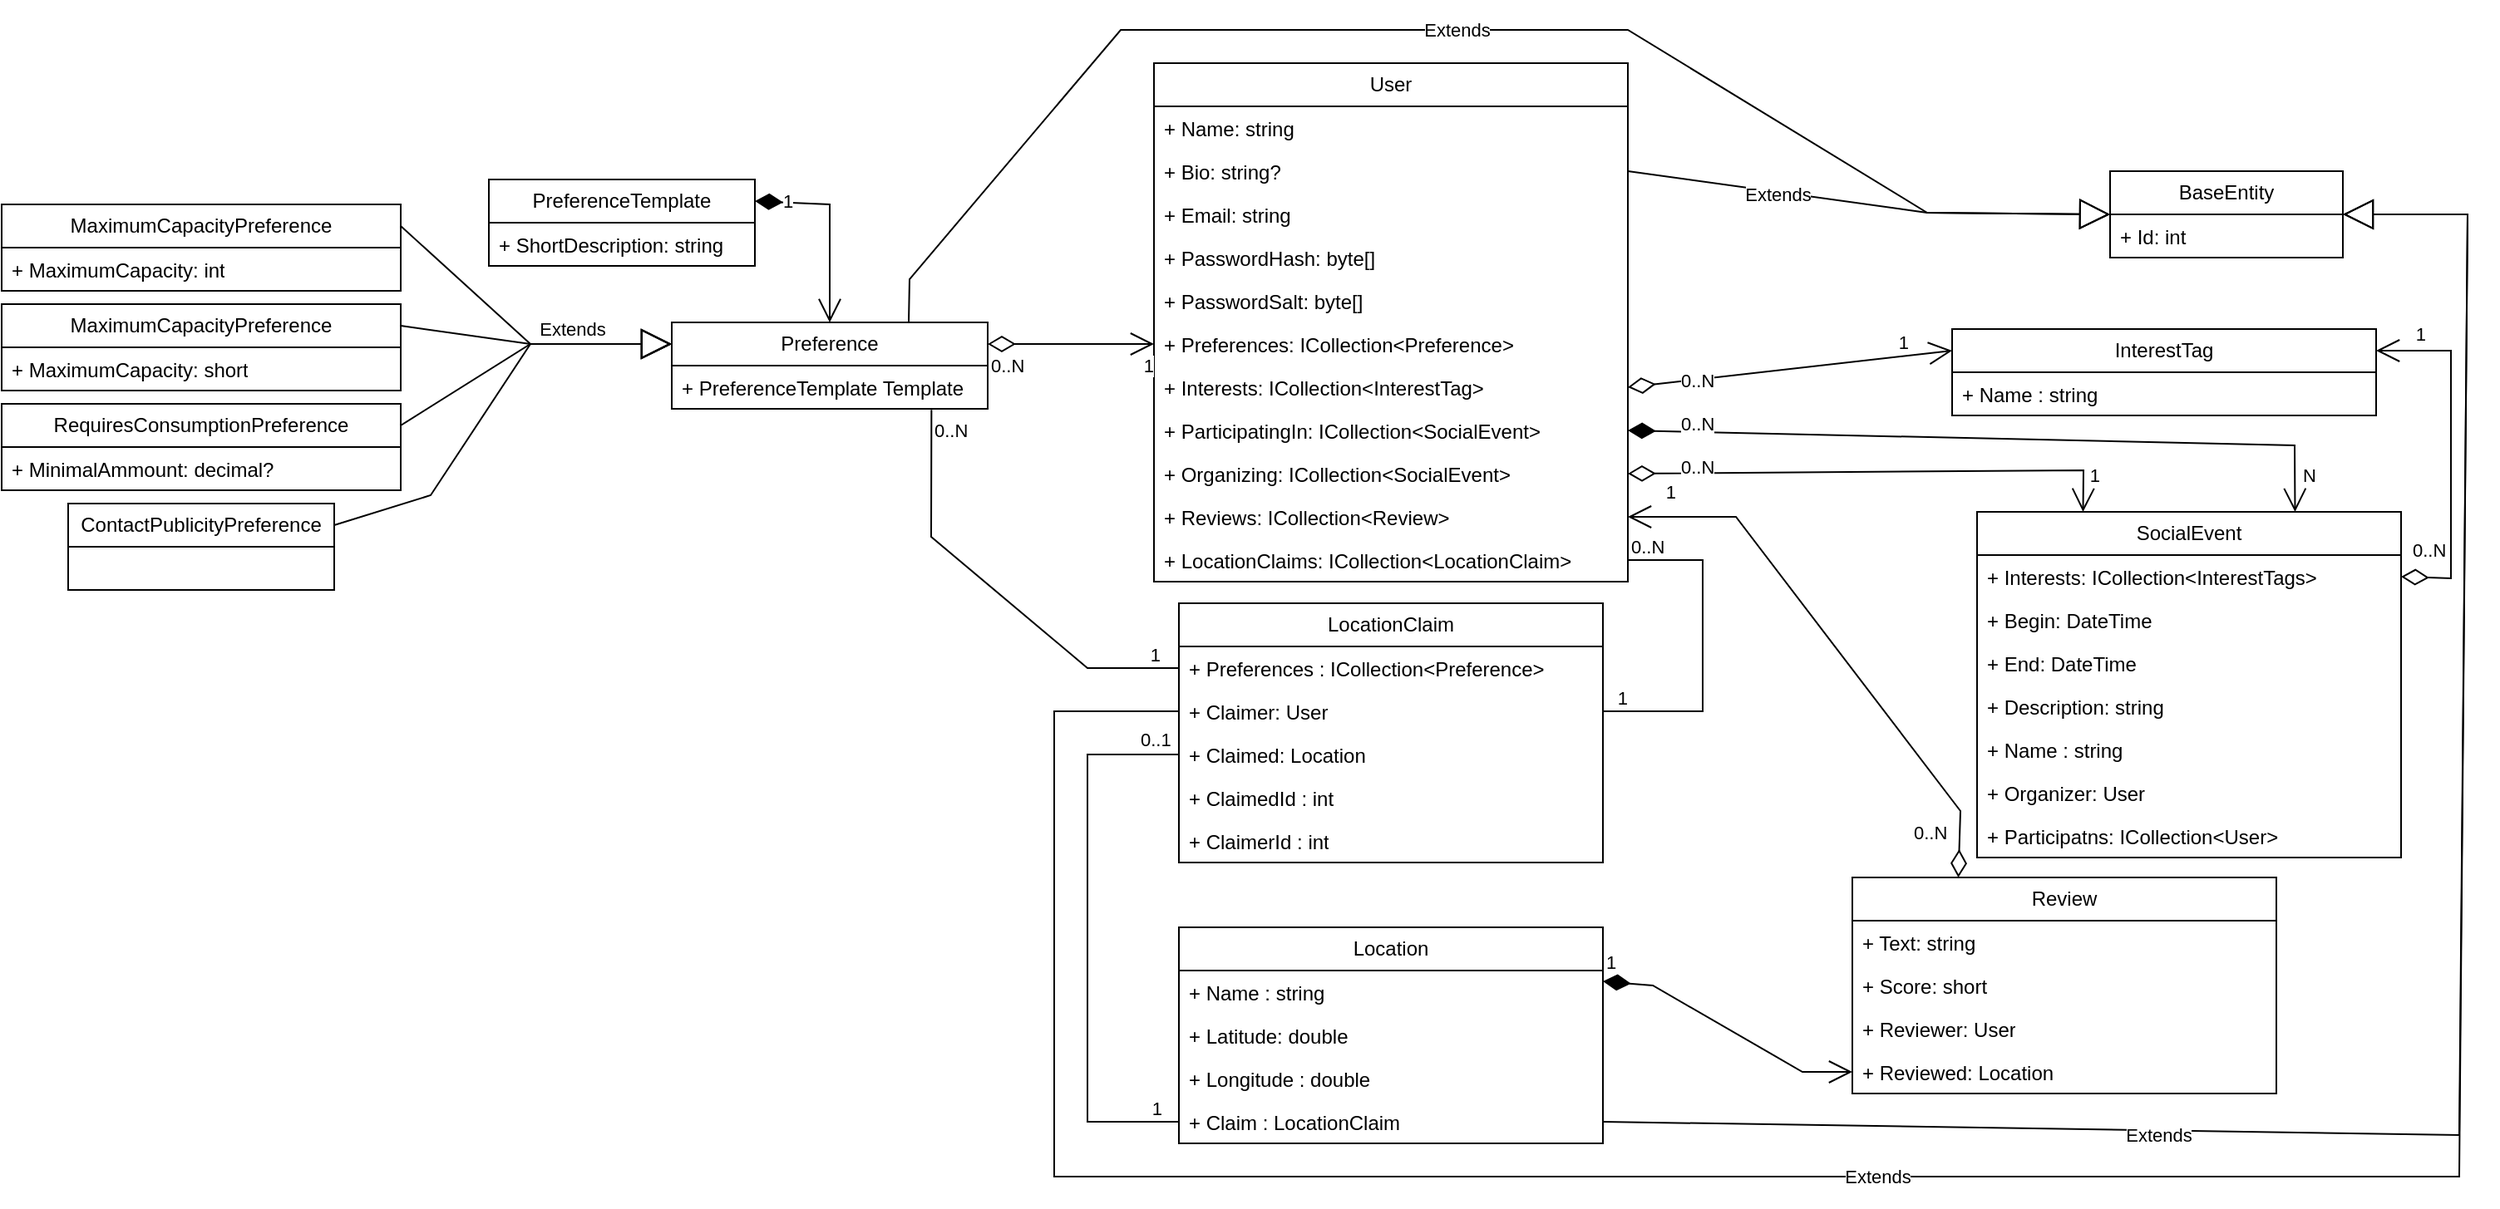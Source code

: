 <mxfile version="21.1.5" type="device">
  <diagram name="Page-1" id="65439vAW38-Hdfyko0-h">
    <mxGraphModel dx="2643" dy="2245" grid="1" gridSize="5" guides="1" tooltips="1" connect="1" arrows="1" fold="1" page="1" pageScale="1" pageWidth="827" pageHeight="1169" math="0" shadow="0">
      <root>
        <mxCell id="0" />
        <mxCell id="1" parent="0" />
        <mxCell id="vAPCmih38q4xz6qMJKvT-133" value="BaseEntity" style="swimlane;fontStyle=0;childLayout=stackLayout;horizontal=1;startSize=26;fillColor=none;horizontalStack=0;resizeParent=1;resizeParentMax=0;resizeLast=0;collapsible=1;marginBottom=0;whiteSpace=wrap;html=1;" vertex="1" parent="1">
          <mxGeometry x="615" y="25" width="140" height="52" as="geometry" />
        </mxCell>
        <mxCell id="vAPCmih38q4xz6qMJKvT-134" value="+ Id: int" style="text;strokeColor=none;fillColor=none;align=left;verticalAlign=top;spacingLeft=4;spacingRight=4;overflow=hidden;rotatable=0;points=[[0,0.5],[1,0.5]];portConstraint=eastwest;whiteSpace=wrap;html=1;" vertex="1" parent="vAPCmih38q4xz6qMJKvT-133">
          <mxGeometry y="26" width="140" height="26" as="geometry" />
        </mxCell>
        <mxCell id="vAPCmih38q4xz6qMJKvT-137" value="User" style="swimlane;fontStyle=0;childLayout=stackLayout;horizontal=1;startSize=26;fillColor=none;horizontalStack=0;resizeParent=1;resizeParentMax=0;resizeLast=0;collapsible=1;marginBottom=0;whiteSpace=wrap;html=1;" vertex="1" parent="1">
          <mxGeometry x="40" y="-40" width="285" height="312" as="geometry" />
        </mxCell>
        <mxCell id="vAPCmih38q4xz6qMJKvT-138" value="+ Name: string" style="text;strokeColor=none;fillColor=none;align=left;verticalAlign=top;spacingLeft=4;spacingRight=4;overflow=hidden;rotatable=0;points=[[0,0.5],[1,0.5]];portConstraint=eastwest;whiteSpace=wrap;html=1;" vertex="1" parent="vAPCmih38q4xz6qMJKvT-137">
          <mxGeometry y="26" width="285" height="26" as="geometry" />
        </mxCell>
        <mxCell id="vAPCmih38q4xz6qMJKvT-139" value="+ Bio: string?" style="text;strokeColor=none;fillColor=none;align=left;verticalAlign=top;spacingLeft=4;spacingRight=4;overflow=hidden;rotatable=0;points=[[0,0.5],[1,0.5]];portConstraint=eastwest;whiteSpace=wrap;html=1;" vertex="1" parent="vAPCmih38q4xz6qMJKvT-137">
          <mxGeometry y="52" width="285" height="26" as="geometry" />
        </mxCell>
        <mxCell id="vAPCmih38q4xz6qMJKvT-140" value="+ Email: string" style="text;strokeColor=none;fillColor=none;align=left;verticalAlign=top;spacingLeft=4;spacingRight=4;overflow=hidden;rotatable=0;points=[[0,0.5],[1,0.5]];portConstraint=eastwest;whiteSpace=wrap;html=1;" vertex="1" parent="vAPCmih38q4xz6qMJKvT-137">
          <mxGeometry y="78" width="285" height="26" as="geometry" />
        </mxCell>
        <mxCell id="vAPCmih38q4xz6qMJKvT-141" value="+ PasswordHash: byte[]" style="text;strokeColor=none;fillColor=none;align=left;verticalAlign=top;spacingLeft=4;spacingRight=4;overflow=hidden;rotatable=0;points=[[0,0.5],[1,0.5]];portConstraint=eastwest;whiteSpace=wrap;html=1;" vertex="1" parent="vAPCmih38q4xz6qMJKvT-137">
          <mxGeometry y="104" width="285" height="26" as="geometry" />
        </mxCell>
        <mxCell id="vAPCmih38q4xz6qMJKvT-142" value="+ PasswordSalt: byte[]" style="text;strokeColor=none;fillColor=none;align=left;verticalAlign=top;spacingLeft=4;spacingRight=4;overflow=hidden;rotatable=0;points=[[0,0.5],[1,0.5]];portConstraint=eastwest;whiteSpace=wrap;html=1;" vertex="1" parent="vAPCmih38q4xz6qMJKvT-137">
          <mxGeometry y="130" width="285" height="26" as="geometry" />
        </mxCell>
        <mxCell id="vAPCmih38q4xz6qMJKvT-171" value="+ Preferences: ICollection&amp;lt;Preference&amp;gt;" style="text;strokeColor=none;fillColor=none;align=left;verticalAlign=top;spacingLeft=4;spacingRight=4;overflow=hidden;rotatable=0;points=[[0,0.5],[1,0.5]];portConstraint=eastwest;whiteSpace=wrap;html=1;" vertex="1" parent="vAPCmih38q4xz6qMJKvT-137">
          <mxGeometry y="156" width="285" height="26" as="geometry" />
        </mxCell>
        <mxCell id="vAPCmih38q4xz6qMJKvT-236" value="+ Interests: ICollection&amp;lt;InterestTag&amp;gt;" style="text;strokeColor=none;fillColor=none;align=left;verticalAlign=top;spacingLeft=4;spacingRight=4;overflow=hidden;rotatable=0;points=[[0,0.5],[1,0.5]];portConstraint=eastwest;whiteSpace=wrap;html=1;" vertex="1" parent="vAPCmih38q4xz6qMJKvT-137">
          <mxGeometry y="182" width="285" height="26" as="geometry" />
        </mxCell>
        <mxCell id="vAPCmih38q4xz6qMJKvT-184" value="+ ParticipatingIn: ICollection&amp;lt;SocialEvent&amp;gt;" style="text;strokeColor=none;fillColor=none;align=left;verticalAlign=top;spacingLeft=4;spacingRight=4;overflow=hidden;rotatable=0;points=[[0,0.5],[1,0.5]];portConstraint=eastwest;whiteSpace=wrap;html=1;" vertex="1" parent="vAPCmih38q4xz6qMJKvT-137">
          <mxGeometry y="208" width="285" height="26" as="geometry" />
        </mxCell>
        <mxCell id="vAPCmih38q4xz6qMJKvT-265" value="+ Organizing: ICollection&amp;lt;SocialEvent&amp;gt;" style="text;strokeColor=none;fillColor=none;align=left;verticalAlign=top;spacingLeft=4;spacingRight=4;overflow=hidden;rotatable=0;points=[[0,0.5],[1,0.5]];portConstraint=eastwest;whiteSpace=wrap;html=1;" vertex="1" parent="vAPCmih38q4xz6qMJKvT-137">
          <mxGeometry y="234" width="285" height="26" as="geometry" />
        </mxCell>
        <mxCell id="vAPCmih38q4xz6qMJKvT-285" value="+ Reviews: ICollection&amp;lt;Review&amp;gt;" style="text;strokeColor=none;fillColor=none;align=left;verticalAlign=top;spacingLeft=4;spacingRight=4;overflow=hidden;rotatable=0;points=[[0,0.5],[1,0.5]];portConstraint=eastwest;whiteSpace=wrap;html=1;" vertex="1" parent="vAPCmih38q4xz6qMJKvT-137">
          <mxGeometry y="260" width="285" height="26" as="geometry" />
        </mxCell>
        <mxCell id="vAPCmih38q4xz6qMJKvT-264" value="+ LocationClaims: ICollection&amp;lt;LocationClaim&amp;gt;" style="text;strokeColor=none;fillColor=none;align=left;verticalAlign=top;spacingLeft=4;spacingRight=4;overflow=hidden;rotatable=0;points=[[0,0.5],[1,0.5]];portConstraint=eastwest;whiteSpace=wrap;html=1;" vertex="1" parent="vAPCmih38q4xz6qMJKvT-137">
          <mxGeometry y="286" width="285" height="26" as="geometry" />
        </mxCell>
        <mxCell id="vAPCmih38q4xz6qMJKvT-175" value="LocationClaim" style="swimlane;fontStyle=0;childLayout=stackLayout;horizontal=1;startSize=26;fillColor=none;horizontalStack=0;resizeParent=1;resizeParentMax=0;resizeLast=0;collapsible=1;marginBottom=0;whiteSpace=wrap;html=1;" vertex="1" parent="1">
          <mxGeometry x="55" y="285" width="255" height="156" as="geometry" />
        </mxCell>
        <mxCell id="vAPCmih38q4xz6qMJKvT-176" value="+ Preferences : ICollection&amp;lt;Preference&amp;gt;" style="text;strokeColor=none;fillColor=none;align=left;verticalAlign=top;spacingLeft=4;spacingRight=4;overflow=hidden;rotatable=0;points=[[0,0.5],[1,0.5]];portConstraint=eastwest;whiteSpace=wrap;html=1;" vertex="1" parent="vAPCmih38q4xz6qMJKvT-175">
          <mxGeometry y="26" width="255" height="26" as="geometry" />
        </mxCell>
        <mxCell id="vAPCmih38q4xz6qMJKvT-185" value="+ Claimer: User" style="text;strokeColor=none;fillColor=none;align=left;verticalAlign=top;spacingLeft=4;spacingRight=4;overflow=hidden;rotatable=0;points=[[0,0.5],[1,0.5]];portConstraint=eastwest;whiteSpace=wrap;html=1;" vertex="1" parent="vAPCmih38q4xz6qMJKvT-175">
          <mxGeometry y="52" width="255" height="26" as="geometry" />
        </mxCell>
        <mxCell id="vAPCmih38q4xz6qMJKvT-177" value="+ Claimed: Location" style="text;strokeColor=none;fillColor=none;align=left;verticalAlign=top;spacingLeft=4;spacingRight=4;overflow=hidden;rotatable=0;points=[[0,0.5],[1,0.5]];portConstraint=eastwest;whiteSpace=wrap;html=1;" vertex="1" parent="vAPCmih38q4xz6qMJKvT-175">
          <mxGeometry y="78" width="255" height="26" as="geometry" />
        </mxCell>
        <mxCell id="vAPCmih38q4xz6qMJKvT-190" value="+ ClaimedId : int" style="text;strokeColor=none;fillColor=none;align=left;verticalAlign=top;spacingLeft=4;spacingRight=4;overflow=hidden;rotatable=0;points=[[0,0.5],[1,0.5]];portConstraint=eastwest;whiteSpace=wrap;html=1;flipV=1;flipH=1;" vertex="1" parent="vAPCmih38q4xz6qMJKvT-175">
          <mxGeometry y="104" width="255" height="26" as="geometry" />
        </mxCell>
        <mxCell id="vAPCmih38q4xz6qMJKvT-182" value="+ ClaimerId : int" style="text;strokeColor=none;fillColor=none;align=left;verticalAlign=top;spacingLeft=4;spacingRight=4;overflow=hidden;rotatable=0;points=[[0,0.5],[1,0.5]];portConstraint=eastwest;whiteSpace=wrap;html=1;" vertex="1" parent="vAPCmih38q4xz6qMJKvT-175">
          <mxGeometry y="130" width="255" height="26" as="geometry" />
        </mxCell>
        <mxCell id="vAPCmih38q4xz6qMJKvT-202" value="ContactPublicityPreference" style="swimlane;fontStyle=0;childLayout=stackLayout;horizontal=1;startSize=26;fillColor=none;horizontalStack=0;resizeParent=1;resizeParentMax=0;resizeLast=0;collapsible=1;marginBottom=0;whiteSpace=wrap;html=1;" vertex="1" parent="1">
          <mxGeometry x="-613" y="225" width="160" height="52" as="geometry" />
        </mxCell>
        <mxCell id="vAPCmih38q4xz6qMJKvT-203" value="RequiresConsumptionPreference" style="swimlane;fontStyle=0;childLayout=stackLayout;horizontal=1;startSize=26;fillColor=none;horizontalStack=0;resizeParent=1;resizeParentMax=0;resizeLast=0;collapsible=1;marginBottom=0;whiteSpace=wrap;html=1;" vertex="1" parent="1">
          <mxGeometry x="-653" y="165" width="240" height="52" as="geometry" />
        </mxCell>
        <mxCell id="vAPCmih38q4xz6qMJKvT-204" value="+ MinimalAmmount: decimal?" style="text;strokeColor=none;fillColor=none;align=left;verticalAlign=top;spacingLeft=4;spacingRight=4;overflow=hidden;rotatable=0;points=[[0,0.5],[1,0.5]];portConstraint=eastwest;whiteSpace=wrap;html=1;" vertex="1" parent="vAPCmih38q4xz6qMJKvT-203">
          <mxGeometry y="26" width="240" height="26" as="geometry" />
        </mxCell>
        <mxCell id="vAPCmih38q4xz6qMJKvT-205" value="MaximumCapacityPreference" style="swimlane;fontStyle=0;childLayout=stackLayout;horizontal=1;startSize=26;fillColor=none;horizontalStack=0;resizeParent=1;resizeParentMax=0;resizeLast=0;collapsible=1;marginBottom=0;whiteSpace=wrap;html=1;" vertex="1" parent="1">
          <mxGeometry x="-653" y="45" width="240" height="52" as="geometry" />
        </mxCell>
        <mxCell id="vAPCmih38q4xz6qMJKvT-206" value="+&amp;nbsp;MaximumCapacity: int" style="text;strokeColor=none;fillColor=none;align=left;verticalAlign=top;spacingLeft=4;spacingRight=4;overflow=hidden;rotatable=0;points=[[0,0.5],[1,0.5]];portConstraint=eastwest;whiteSpace=wrap;html=1;" vertex="1" parent="vAPCmih38q4xz6qMJKvT-205">
          <mxGeometry y="26" width="240" height="26" as="geometry" />
        </mxCell>
        <mxCell id="vAPCmih38q4xz6qMJKvT-207" value="MaximumCapacityPreference" style="swimlane;fontStyle=0;childLayout=stackLayout;horizontal=1;startSize=26;fillColor=none;horizontalStack=0;resizeParent=1;resizeParentMax=0;resizeLast=0;collapsible=1;marginBottom=0;whiteSpace=wrap;html=1;" vertex="1" parent="1">
          <mxGeometry x="-653" y="105" width="240" height="52" as="geometry" />
        </mxCell>
        <mxCell id="vAPCmih38q4xz6qMJKvT-208" value="+&amp;nbsp;MaximumCapacity: short" style="text;strokeColor=none;fillColor=none;align=left;verticalAlign=top;spacingLeft=4;spacingRight=4;overflow=hidden;rotatable=0;points=[[0,0.5],[1,0.5]];portConstraint=eastwest;whiteSpace=wrap;html=1;" vertex="1" parent="vAPCmih38q4xz6qMJKvT-207">
          <mxGeometry y="26" width="240" height="26" as="geometry" />
        </mxCell>
        <mxCell id="vAPCmih38q4xz6qMJKvT-209" value="PreferenceTemplate" style="swimlane;fontStyle=0;childLayout=stackLayout;horizontal=1;startSize=26;fillColor=none;horizontalStack=0;resizeParent=1;resizeParentMax=0;resizeLast=0;collapsible=1;marginBottom=0;whiteSpace=wrap;html=1;" vertex="1" parent="1">
          <mxGeometry x="-360" y="30" width="160" height="52" as="geometry" />
        </mxCell>
        <mxCell id="vAPCmih38q4xz6qMJKvT-210" value="+ ShortDescription: string" style="text;strokeColor=none;fillColor=none;align=left;verticalAlign=top;spacingLeft=4;spacingRight=4;overflow=hidden;rotatable=0;points=[[0,0.5],[1,0.5]];portConstraint=eastwest;whiteSpace=wrap;html=1;" vertex="1" parent="vAPCmih38q4xz6qMJKvT-209">
          <mxGeometry y="26" width="160" height="26" as="geometry" />
        </mxCell>
        <mxCell id="vAPCmih38q4xz6qMJKvT-211" value="Preference" style="swimlane;fontStyle=0;childLayout=stackLayout;horizontal=1;startSize=26;fillColor=none;horizontalStack=0;resizeParent=1;resizeParentMax=0;resizeLast=0;collapsible=1;marginBottom=0;whiteSpace=wrap;html=1;" vertex="1" parent="1">
          <mxGeometry x="-250" y="116" width="190" height="52" as="geometry" />
        </mxCell>
        <mxCell id="vAPCmih38q4xz6qMJKvT-212" value="+ PreferenceTemplate Template" style="text;strokeColor=none;fillColor=none;align=left;verticalAlign=top;spacingLeft=4;spacingRight=4;overflow=hidden;rotatable=0;points=[[0,0.5],[1,0.5]];portConstraint=eastwest;whiteSpace=wrap;html=1;" vertex="1" parent="vAPCmih38q4xz6qMJKvT-211">
          <mxGeometry y="26" width="190" height="26" as="geometry" />
        </mxCell>
        <mxCell id="vAPCmih38q4xz6qMJKvT-214" value="" style="endArrow=none;html=1;rounded=0;entryX=1;entryY=0.5;entryDx=0;entryDy=0;exitX=1;exitY=0.5;exitDx=0;exitDy=0;" edge="1" parent="1" source="vAPCmih38q4xz6qMJKvT-264" target="vAPCmih38q4xz6qMJKvT-185">
          <mxGeometry relative="1" as="geometry">
            <mxPoint x="379.655" y="180" as="sourcePoint" />
            <mxPoint x="-60" y="295" as="targetPoint" />
            <Array as="points">
              <mxPoint x="370" y="259" />
              <mxPoint x="370" y="350" />
            </Array>
          </mxGeometry>
        </mxCell>
        <mxCell id="vAPCmih38q4xz6qMJKvT-215" value="0..N" style="edgeLabel;resizable=0;html=1;align=left;verticalAlign=bottom;" connectable="0" vertex="1" parent="vAPCmih38q4xz6qMJKvT-214">
          <mxGeometry x="-1" relative="1" as="geometry" />
        </mxCell>
        <mxCell id="vAPCmih38q4xz6qMJKvT-216" value="1" style="edgeLabel;resizable=0;html=1;align=right;verticalAlign=bottom;" connectable="0" vertex="1" parent="vAPCmih38q4xz6qMJKvT-214">
          <mxGeometry x="1" relative="1" as="geometry">
            <mxPoint x="15" as="offset" />
          </mxGeometry>
        </mxCell>
        <mxCell id="vAPCmih38q4xz6qMJKvT-218" value="Extends" style="endArrow=block;endSize=16;endFill=0;html=1;rounded=0;exitX=1;exitY=0.5;exitDx=0;exitDy=0;entryX=0;entryY=0.5;entryDx=0;entryDy=0;" edge="1" parent="1" source="vAPCmih38q4xz6qMJKvT-139" target="vAPCmih38q4xz6qMJKvT-133">
          <mxGeometry x="-0.375" y="-2" width="160" relative="1" as="geometry">
            <mxPoint x="260" y="-85" as="sourcePoint" />
            <mxPoint x="690" y="90" as="targetPoint" />
            <Array as="points">
              <mxPoint x="505" y="50" />
            </Array>
            <mxPoint as="offset" />
          </mxGeometry>
        </mxCell>
        <mxCell id="vAPCmih38q4xz6qMJKvT-219" value="Extends" style="endArrow=block;endSize=16;endFill=0;html=1;rounded=0;exitX=0.75;exitY=0;exitDx=0;exitDy=0;entryX=0;entryY=0.5;entryDx=0;entryDy=0;" edge="1" parent="1" source="vAPCmih38q4xz6qMJKvT-211" target="vAPCmih38q4xz6qMJKvT-133">
          <mxGeometry width="160" relative="1" as="geometry">
            <mxPoint x="-110" y="-90" as="sourcePoint" />
            <mxPoint x="625" y="115" as="targetPoint" />
            <Array as="points">
              <mxPoint x="-107" y="90" />
              <mxPoint x="20" y="-60" />
              <mxPoint x="325" y="-60" />
              <mxPoint x="505" y="50" />
            </Array>
          </mxGeometry>
        </mxCell>
        <mxCell id="vAPCmih38q4xz6qMJKvT-221" value="" style="endArrow=open;html=1;endSize=12;startArrow=diamondThin;startSize=14;startFill=0;rounded=0;entryX=0;entryY=0.5;entryDx=0;entryDy=0;exitX=1;exitY=0.25;exitDx=0;exitDy=0;" edge="1" parent="1" source="vAPCmih38q4xz6qMJKvT-211" target="vAPCmih38q4xz6qMJKvT-171">
          <mxGeometry relative="1" as="geometry">
            <mxPoint x="-135" y="187" as="sourcePoint" />
            <mxPoint x="25" y="187" as="targetPoint" />
          </mxGeometry>
        </mxCell>
        <mxCell id="vAPCmih38q4xz6qMJKvT-222" value="0..N" style="edgeLabel;resizable=0;html=1;align=left;verticalAlign=top;" connectable="0" vertex="1" parent="vAPCmih38q4xz6qMJKvT-221">
          <mxGeometry x="-1" relative="1" as="geometry" />
        </mxCell>
        <mxCell id="vAPCmih38q4xz6qMJKvT-223" value="1" style="edgeLabel;resizable=0;html=1;align=right;verticalAlign=top;" connectable="0" vertex="1" parent="vAPCmih38q4xz6qMJKvT-221">
          <mxGeometry x="1" relative="1" as="geometry" />
        </mxCell>
        <mxCell id="vAPCmih38q4xz6qMJKvT-224" value="" style="endArrow=open;html=1;endSize=12;startArrow=diamondThin;startSize=14;startFill=1;rounded=0;entryX=0.5;entryY=0;entryDx=0;entryDy=0;exitX=1;exitY=0.25;exitDx=0;exitDy=0;" edge="1" parent="1" source="vAPCmih38q4xz6qMJKvT-209" target="vAPCmih38q4xz6qMJKvT-211">
          <mxGeometry relative="1" as="geometry">
            <mxPoint x="-200" y="-111" as="sourcePoint" />
            <mxPoint x="-75" y="-40" as="targetPoint" />
            <Array as="points">
              <mxPoint x="-155" y="45" />
            </Array>
          </mxGeometry>
        </mxCell>
        <mxCell id="vAPCmih38q4xz6qMJKvT-225" value="1" style="edgeLabel;resizable=0;html=1;align=left;verticalAlign=top;" connectable="0" vertex="1" parent="vAPCmih38q4xz6qMJKvT-224">
          <mxGeometry x="-1" relative="1" as="geometry">
            <mxPoint x="15" y="-13" as="offset" />
          </mxGeometry>
        </mxCell>
        <mxCell id="vAPCmih38q4xz6qMJKvT-229" value="Extends" style="endArrow=block;endSize=16;endFill=0;html=1;rounded=0;exitX=1;exitY=0.25;exitDx=0;exitDy=0;entryX=0;entryY=0.25;entryDx=0;entryDy=0;" edge="1" parent="1" source="vAPCmih38q4xz6qMJKvT-205" target="vAPCmih38q4xz6qMJKvT-211">
          <mxGeometry x="0.37" y="9" width="160" relative="1" as="geometry">
            <mxPoint x="-413" y="195" as="sourcePoint" />
            <mxPoint x="-77" y="302" as="targetPoint" />
            <Array as="points">
              <mxPoint x="-335" y="129" />
            </Array>
            <mxPoint as="offset" />
          </mxGeometry>
        </mxCell>
        <mxCell id="vAPCmih38q4xz6qMJKvT-230" value="" style="endArrow=block;endSize=16;endFill=0;html=1;rounded=0;entryX=0;entryY=0.25;entryDx=0;entryDy=0;exitX=1;exitY=0.25;exitDx=0;exitDy=0;" edge="1" parent="1" source="vAPCmih38q4xz6qMJKvT-207" target="vAPCmih38q4xz6qMJKvT-211">
          <mxGeometry x="0.4" y="18" width="160" relative="1" as="geometry">
            <mxPoint x="-400" y="80" as="sourcePoint" />
            <mxPoint x="-265" y="183" as="targetPoint" />
            <Array as="points">
              <mxPoint x="-335" y="129" />
            </Array>
            <mxPoint y="1" as="offset" />
          </mxGeometry>
        </mxCell>
        <mxCell id="vAPCmih38q4xz6qMJKvT-231" value="" style="endArrow=block;endSize=16;endFill=0;html=1;rounded=0;entryX=0;entryY=0.25;entryDx=0;entryDy=0;exitX=1;exitY=0.25;exitDx=0;exitDy=0;" edge="1" parent="1" source="vAPCmih38q4xz6qMJKvT-203" target="vAPCmih38q4xz6qMJKvT-211">
          <mxGeometry x="0.4" y="18" width="160" relative="1" as="geometry">
            <mxPoint x="-415" y="116" as="sourcePoint" />
            <mxPoint x="-250" y="157" as="targetPoint" />
            <Array as="points">
              <mxPoint x="-335" y="129" />
            </Array>
            <mxPoint y="1" as="offset" />
          </mxGeometry>
        </mxCell>
        <mxCell id="vAPCmih38q4xz6qMJKvT-232" value="" style="endArrow=block;endSize=16;endFill=0;html=1;rounded=0;entryX=0;entryY=0.25;entryDx=0;entryDy=0;exitX=1;exitY=0.25;exitDx=0;exitDy=0;" edge="1" parent="1" source="vAPCmih38q4xz6qMJKvT-202" target="vAPCmih38q4xz6qMJKvT-211">
          <mxGeometry x="0.4" y="18" width="160" relative="1" as="geometry">
            <mxPoint x="-405" y="98" as="sourcePoint" />
            <mxPoint x="-240" y="139" as="targetPoint" />
            <Array as="points">
              <mxPoint x="-395" y="220" />
              <mxPoint x="-335" y="129" />
            </Array>
            <mxPoint y="1" as="offset" />
          </mxGeometry>
        </mxCell>
        <mxCell id="vAPCmih38q4xz6qMJKvT-233" value="" style="endArrow=none;html=1;rounded=0;entryX=0;entryY=0.5;entryDx=0;entryDy=0;exitX=0.822;exitY=1.022;exitDx=0;exitDy=0;exitPerimeter=0;" edge="1" parent="1" source="vAPCmih38q4xz6qMJKvT-212" target="vAPCmih38q4xz6qMJKvT-176">
          <mxGeometry relative="1" as="geometry">
            <mxPoint x="-155" y="210" as="sourcePoint" />
            <mxPoint x="40" y="415" as="targetPoint" />
            <Array as="points">
              <mxPoint x="-94" y="245" />
              <mxPoint y="324" />
            </Array>
          </mxGeometry>
        </mxCell>
        <mxCell id="vAPCmih38q4xz6qMJKvT-234" value="0..N" style="edgeLabel;resizable=0;html=1;align=left;verticalAlign=bottom;" connectable="0" vertex="1" parent="vAPCmih38q4xz6qMJKvT-233">
          <mxGeometry x="-1" relative="1" as="geometry">
            <mxPoint y="21" as="offset" />
          </mxGeometry>
        </mxCell>
        <mxCell id="vAPCmih38q4xz6qMJKvT-235" value="1" style="edgeLabel;resizable=0;html=1;align=right;verticalAlign=bottom;" connectable="0" vertex="1" parent="vAPCmih38q4xz6qMJKvT-233">
          <mxGeometry x="1" relative="1" as="geometry">
            <mxPoint x="-10" as="offset" />
          </mxGeometry>
        </mxCell>
        <mxCell id="vAPCmih38q4xz6qMJKvT-239" value="Location" style="swimlane;fontStyle=0;childLayout=stackLayout;horizontal=1;startSize=26;fillColor=none;horizontalStack=0;resizeParent=1;resizeParentMax=0;resizeLast=0;collapsible=1;marginBottom=0;whiteSpace=wrap;html=1;" vertex="1" parent="1">
          <mxGeometry x="55" y="480" width="255" height="130" as="geometry" />
        </mxCell>
        <mxCell id="vAPCmih38q4xz6qMJKvT-241" value="+ Name : string" style="text;strokeColor=none;fillColor=none;align=left;verticalAlign=top;spacingLeft=4;spacingRight=4;overflow=hidden;rotatable=0;points=[[0,0.5],[1,0.5]];portConstraint=eastwest;whiteSpace=wrap;html=1;" vertex="1" parent="vAPCmih38q4xz6qMJKvT-239">
          <mxGeometry y="26" width="255" height="26" as="geometry" />
        </mxCell>
        <mxCell id="vAPCmih38q4xz6qMJKvT-242" value="+ Latitude: double" style="text;strokeColor=none;fillColor=none;align=left;verticalAlign=top;spacingLeft=4;spacingRight=4;overflow=hidden;rotatable=0;points=[[0,0.5],[1,0.5]];portConstraint=eastwest;whiteSpace=wrap;html=1;" vertex="1" parent="vAPCmih38q4xz6qMJKvT-239">
          <mxGeometry y="52" width="255" height="26" as="geometry" />
        </mxCell>
        <mxCell id="vAPCmih38q4xz6qMJKvT-243" value="+ Longitude : double" style="text;strokeColor=none;fillColor=none;align=left;verticalAlign=top;spacingLeft=4;spacingRight=4;overflow=hidden;rotatable=0;points=[[0,0.5],[1,0.5]];portConstraint=eastwest;whiteSpace=wrap;html=1;" vertex="1" parent="vAPCmih38q4xz6qMJKvT-239">
          <mxGeometry y="78" width="255" height="26" as="geometry" />
        </mxCell>
        <mxCell id="vAPCmih38q4xz6qMJKvT-244" value="+&amp;nbsp;Claim :&amp;nbsp;LocationClaim" style="text;strokeColor=none;fillColor=none;align=left;verticalAlign=top;spacingLeft=4;spacingRight=4;overflow=hidden;rotatable=0;points=[[0,0.5],[1,0.5]];portConstraint=eastwest;whiteSpace=wrap;html=1;" vertex="1" parent="vAPCmih38q4xz6qMJKvT-239">
          <mxGeometry y="104" width="255" height="26" as="geometry" />
        </mxCell>
        <mxCell id="vAPCmih38q4xz6qMJKvT-248" value="" style="endArrow=none;html=1;rounded=0;entryX=0;entryY=0.5;entryDx=0;entryDy=0;exitX=0;exitY=0.5;exitDx=0;exitDy=0;" edge="1" parent="1" source="vAPCmih38q4xz6qMJKvT-177" target="vAPCmih38q4xz6qMJKvT-244">
          <mxGeometry relative="1" as="geometry">
            <mxPoint x="-94" y="410" as="sourcePoint" />
            <mxPoint x="55" y="565" as="targetPoint" />
            <Array as="points">
              <mxPoint y="376" />
              <mxPoint y="597" />
            </Array>
          </mxGeometry>
        </mxCell>
        <mxCell id="vAPCmih38q4xz6qMJKvT-249" value="0..1" style="edgeLabel;resizable=0;html=1;align=left;verticalAlign=bottom;" connectable="0" vertex="1" parent="vAPCmih38q4xz6qMJKvT-248">
          <mxGeometry x="-1" relative="1" as="geometry">
            <mxPoint x="-25" y="-1" as="offset" />
          </mxGeometry>
        </mxCell>
        <mxCell id="vAPCmih38q4xz6qMJKvT-250" value="1" style="edgeLabel;resizable=0;html=1;align=right;verticalAlign=bottom;" connectable="0" vertex="1" parent="vAPCmih38q4xz6qMJKvT-248">
          <mxGeometry x="1" relative="1" as="geometry">
            <mxPoint x="-10" as="offset" />
          </mxGeometry>
        </mxCell>
        <mxCell id="vAPCmih38q4xz6qMJKvT-251" value="Extends" style="endArrow=block;endSize=16;endFill=0;html=1;rounded=0;exitX=0;exitY=0.5;exitDx=0;exitDy=0;entryX=1;entryY=0.5;entryDx=0;entryDy=0;" edge="1" parent="1" source="vAPCmih38q4xz6qMJKvT-185" target="vAPCmih38q4xz6qMJKvT-133">
          <mxGeometry x="-0.083" width="160" relative="1" as="geometry">
            <mxPoint x="280" y="285" as="sourcePoint" />
            <mxPoint x="784.091" y="50" as="targetPoint" />
            <Array as="points">
              <mxPoint x="-20" y="350" />
              <mxPoint x="-20" y="630" />
              <mxPoint x="825" y="630" />
              <mxPoint x="830" y="51" />
            </Array>
            <mxPoint as="offset" />
          </mxGeometry>
        </mxCell>
        <mxCell id="vAPCmih38q4xz6qMJKvT-252" value="Extends" style="endArrow=block;endSize=16;endFill=0;html=1;rounded=0;entryX=1;entryY=0.5;entryDx=0;entryDy=0;exitX=1;exitY=0.5;exitDx=0;exitDy=0;" edge="1" parent="1" source="vAPCmih38q4xz6qMJKvT-244" target="vAPCmih38q4xz6qMJKvT-133">
          <mxGeometry x="-0.414" y="-3" width="160" relative="1" as="geometry">
            <mxPoint x="355" y="590" as="sourcePoint" />
            <mxPoint x="615" y="96" as="targetPoint" />
            <Array as="points">
              <mxPoint x="825" y="605" />
              <mxPoint x="830" y="51" />
            </Array>
            <mxPoint x="-1" as="offset" />
          </mxGeometry>
        </mxCell>
        <mxCell id="vAPCmih38q4xz6qMJKvT-254" value="SocialEvent" style="swimlane;fontStyle=0;childLayout=stackLayout;horizontal=1;startSize=26;fillColor=none;horizontalStack=0;resizeParent=1;resizeParentMax=0;resizeLast=0;collapsible=1;marginBottom=0;whiteSpace=wrap;html=1;" vertex="1" parent="1">
          <mxGeometry x="535" y="230" width="255" height="208" as="geometry" />
        </mxCell>
        <mxCell id="vAPCmih38q4xz6qMJKvT-281" value="+ Interests: ICollection&amp;lt;InterestTags&amp;gt;" style="text;strokeColor=none;fillColor=none;align=left;verticalAlign=top;spacingLeft=4;spacingRight=4;overflow=hidden;rotatable=0;points=[[0,0.5],[1,0.5]];portConstraint=eastwest;whiteSpace=wrap;html=1;" vertex="1" parent="vAPCmih38q4xz6qMJKvT-254">
          <mxGeometry y="26" width="255" height="26" as="geometry" />
        </mxCell>
        <mxCell id="vAPCmih38q4xz6qMJKvT-255" value="+ Begin: DateTime" style="text;strokeColor=none;fillColor=none;align=left;verticalAlign=top;spacingLeft=4;spacingRight=4;overflow=hidden;rotatable=0;points=[[0,0.5],[1,0.5]];portConstraint=eastwest;whiteSpace=wrap;html=1;" vertex="1" parent="vAPCmih38q4xz6qMJKvT-254">
          <mxGeometry y="52" width="255" height="26" as="geometry" />
        </mxCell>
        <mxCell id="vAPCmih38q4xz6qMJKvT-256" value="+ End: DateTime" style="text;strokeColor=none;fillColor=none;align=left;verticalAlign=top;spacingLeft=4;spacingRight=4;overflow=hidden;rotatable=0;points=[[0,0.5],[1,0.5]];portConstraint=eastwest;whiteSpace=wrap;html=1;" vertex="1" parent="vAPCmih38q4xz6qMJKvT-254">
          <mxGeometry y="78" width="255" height="26" as="geometry" />
        </mxCell>
        <mxCell id="vAPCmih38q4xz6qMJKvT-257" value="+ Description: string" style="text;strokeColor=none;fillColor=none;align=left;verticalAlign=top;spacingLeft=4;spacingRight=4;overflow=hidden;rotatable=0;points=[[0,0.5],[1,0.5]];portConstraint=eastwest;whiteSpace=wrap;html=1;" vertex="1" parent="vAPCmih38q4xz6qMJKvT-254">
          <mxGeometry y="104" width="255" height="26" as="geometry" />
        </mxCell>
        <mxCell id="vAPCmih38q4xz6qMJKvT-258" value="+ Name : string" style="text;strokeColor=none;fillColor=none;align=left;verticalAlign=top;spacingLeft=4;spacingRight=4;overflow=hidden;rotatable=0;points=[[0,0.5],[1,0.5]];portConstraint=eastwest;whiteSpace=wrap;html=1;" vertex="1" parent="vAPCmih38q4xz6qMJKvT-254">
          <mxGeometry y="130" width="255" height="26" as="geometry" />
        </mxCell>
        <mxCell id="vAPCmih38q4xz6qMJKvT-274" value="+ Organizer: User" style="text;strokeColor=none;fillColor=none;align=left;verticalAlign=top;spacingLeft=4;spacingRight=4;overflow=hidden;rotatable=0;points=[[0,0.5],[1,0.5]];portConstraint=eastwest;whiteSpace=wrap;html=1;" vertex="1" parent="vAPCmih38q4xz6qMJKvT-254">
          <mxGeometry y="156" width="255" height="26" as="geometry" />
        </mxCell>
        <mxCell id="vAPCmih38q4xz6qMJKvT-275" value="+ Participatns: ICollection&amp;lt;User&amp;gt;" style="text;strokeColor=none;fillColor=none;align=left;verticalAlign=top;spacingLeft=4;spacingRight=4;overflow=hidden;rotatable=0;points=[[0,0.5],[1,0.5]];portConstraint=eastwest;whiteSpace=wrap;html=1;" vertex="1" parent="vAPCmih38q4xz6qMJKvT-254">
          <mxGeometry y="182" width="255" height="26" as="geometry" />
        </mxCell>
        <mxCell id="vAPCmih38q4xz6qMJKvT-259" value="InterestTag" style="swimlane;fontStyle=0;childLayout=stackLayout;horizontal=1;startSize=26;fillColor=none;horizontalStack=0;resizeParent=1;resizeParentMax=0;resizeLast=0;collapsible=1;marginBottom=0;whiteSpace=wrap;html=1;" vertex="1" parent="1">
          <mxGeometry x="520" y="120" width="255" height="52" as="geometry" />
        </mxCell>
        <mxCell id="vAPCmih38q4xz6qMJKvT-263" value="+ Name : string" style="text;strokeColor=none;fillColor=none;align=left;verticalAlign=top;spacingLeft=4;spacingRight=4;overflow=hidden;rotatable=0;points=[[0,0.5],[1,0.5]];portConstraint=eastwest;whiteSpace=wrap;html=1;" vertex="1" parent="vAPCmih38q4xz6qMJKvT-259">
          <mxGeometry y="26" width="255" height="26" as="geometry" />
        </mxCell>
        <mxCell id="vAPCmih38q4xz6qMJKvT-267" value="" style="endArrow=open;html=1;endSize=12;startArrow=diamondThin;startSize=14;startFill=0;rounded=0;entryX=0.25;entryY=0;entryDx=0;entryDy=0;exitX=1;exitY=0.5;exitDx=0;exitDy=0;" edge="1" parent="1" source="vAPCmih38q4xz6qMJKvT-265" target="vAPCmih38q4xz6qMJKvT-254">
          <mxGeometry relative="1" as="geometry">
            <mxPoint x="440" y="200" as="sourcePoint" />
            <mxPoint x="540" y="200" as="targetPoint" />
            <Array as="points">
              <mxPoint x="599" y="205" />
            </Array>
          </mxGeometry>
        </mxCell>
        <mxCell id="vAPCmih38q4xz6qMJKvT-268" value="0..N" style="edgeLabel;resizable=0;html=1;align=left;verticalAlign=top;" connectable="0" vertex="1" parent="vAPCmih38q4xz6qMJKvT-267">
          <mxGeometry x="-1" relative="1" as="geometry">
            <mxPoint x="30" y="-17" as="offset" />
          </mxGeometry>
        </mxCell>
        <mxCell id="vAPCmih38q4xz6qMJKvT-269" value="1" style="edgeLabel;resizable=0;html=1;align=right;verticalAlign=top;" connectable="0" vertex="1" parent="vAPCmih38q4xz6qMJKvT-267">
          <mxGeometry x="1" relative="1" as="geometry">
            <mxPoint x="11" y="-35" as="offset" />
          </mxGeometry>
        </mxCell>
        <mxCell id="vAPCmih38q4xz6qMJKvT-271" value="" style="endArrow=open;html=1;endSize=12;startArrow=diamondThin;startSize=14;startFill=1;rounded=0;entryX=0.75;entryY=0;entryDx=0;entryDy=0;exitX=1;exitY=0.5;exitDx=0;exitDy=0;" edge="1" parent="1" source="vAPCmih38q4xz6qMJKvT-184" target="vAPCmih38q4xz6qMJKvT-254">
          <mxGeometry relative="1" as="geometry">
            <mxPoint x="345" y="175" as="sourcePoint" />
            <mxPoint x="594" y="223" as="targetPoint" />
            <Array as="points">
              <mxPoint x="726" y="190" />
            </Array>
          </mxGeometry>
        </mxCell>
        <mxCell id="vAPCmih38q4xz6qMJKvT-272" value="0..N" style="edgeLabel;resizable=0;html=1;align=left;verticalAlign=top;" connectable="0" vertex="1" parent="vAPCmih38q4xz6qMJKvT-271">
          <mxGeometry x="-1" relative="1" as="geometry">
            <mxPoint x="30" y="-17" as="offset" />
          </mxGeometry>
        </mxCell>
        <mxCell id="vAPCmih38q4xz6qMJKvT-273" value="N" style="edgeLabel;resizable=0;html=1;align=right;verticalAlign=top;" connectable="0" vertex="1" parent="vAPCmih38q4xz6qMJKvT-271">
          <mxGeometry x="1" relative="1" as="geometry">
            <mxPoint x="13" y="-35" as="offset" />
          </mxGeometry>
        </mxCell>
        <mxCell id="vAPCmih38q4xz6qMJKvT-276" value="" style="endArrow=open;html=1;endSize=12;startArrow=diamondThin;startSize=14;startFill=0;rounded=0;entryX=0;entryY=0.25;entryDx=0;entryDy=0;exitX=1;exitY=0.5;exitDx=0;exitDy=0;" edge="1" parent="1" source="vAPCmih38q4xz6qMJKvT-236" target="vAPCmih38q4xz6qMJKvT-259">
          <mxGeometry relative="1" as="geometry">
            <mxPoint x="335" y="150" as="sourcePoint" />
            <mxPoint x="584" y="198" as="targetPoint" />
            <Array as="points" />
          </mxGeometry>
        </mxCell>
        <mxCell id="vAPCmih38q4xz6qMJKvT-277" value="0..N" style="edgeLabel;resizable=0;html=1;align=left;verticalAlign=top;" connectable="0" vertex="1" parent="vAPCmih38q4xz6qMJKvT-276">
          <mxGeometry x="-1" relative="1" as="geometry">
            <mxPoint x="30" y="-17" as="offset" />
          </mxGeometry>
        </mxCell>
        <mxCell id="vAPCmih38q4xz6qMJKvT-278" value="1" style="edgeLabel;resizable=0;html=1;align=right;verticalAlign=top;" connectable="0" vertex="1" parent="vAPCmih38q4xz6qMJKvT-276">
          <mxGeometry x="1" relative="1" as="geometry">
            <mxPoint x="-25" y="-18" as="offset" />
          </mxGeometry>
        </mxCell>
        <mxCell id="vAPCmih38q4xz6qMJKvT-282" value="" style="endArrow=open;html=1;endSize=12;startArrow=diamondThin;startSize=14;startFill=0;rounded=0;entryX=1;entryY=0.25;entryDx=0;entryDy=0;exitX=1;exitY=0.5;exitDx=0;exitDy=0;" edge="1" parent="1" source="vAPCmih38q4xz6qMJKvT-281" target="vAPCmih38q4xz6qMJKvT-259">
          <mxGeometry relative="1" as="geometry">
            <mxPoint x="695" y="210" as="sourcePoint" />
            <mxPoint x="890" y="188" as="targetPoint" />
            <Array as="points">
              <mxPoint x="820" y="270" />
              <mxPoint x="820" y="133" />
            </Array>
          </mxGeometry>
        </mxCell>
        <mxCell id="vAPCmih38q4xz6qMJKvT-283" value="0..N" style="edgeLabel;resizable=0;html=1;align=left;verticalAlign=top;" connectable="0" vertex="1" parent="vAPCmih38q4xz6qMJKvT-282">
          <mxGeometry x="-1" relative="1" as="geometry">
            <mxPoint x="5" y="-29" as="offset" />
          </mxGeometry>
        </mxCell>
        <mxCell id="vAPCmih38q4xz6qMJKvT-284" value="1" style="edgeLabel;resizable=0;html=1;align=right;verticalAlign=top;" connectable="0" vertex="1" parent="vAPCmih38q4xz6qMJKvT-282">
          <mxGeometry x="1" relative="1" as="geometry">
            <mxPoint x="30" y="-23" as="offset" />
          </mxGeometry>
        </mxCell>
        <mxCell id="vAPCmih38q4xz6qMJKvT-286" value="Review" style="swimlane;fontStyle=0;childLayout=stackLayout;horizontal=1;startSize=26;fillColor=none;horizontalStack=0;resizeParent=1;resizeParentMax=0;resizeLast=0;collapsible=1;marginBottom=0;whiteSpace=wrap;html=1;" vertex="1" parent="1">
          <mxGeometry x="460" y="450" width="255" height="130" as="geometry" />
        </mxCell>
        <mxCell id="vAPCmih38q4xz6qMJKvT-287" value="+ Text: string" style="text;strokeColor=none;fillColor=none;align=left;verticalAlign=top;spacingLeft=4;spacingRight=4;overflow=hidden;rotatable=0;points=[[0,0.5],[1,0.5]];portConstraint=eastwest;whiteSpace=wrap;html=1;" vertex="1" parent="vAPCmih38q4xz6qMJKvT-286">
          <mxGeometry y="26" width="255" height="26" as="geometry" />
        </mxCell>
        <mxCell id="vAPCmih38q4xz6qMJKvT-288" value="+ Score: short" style="text;strokeColor=none;fillColor=none;align=left;verticalAlign=top;spacingLeft=4;spacingRight=4;overflow=hidden;rotatable=0;points=[[0,0.5],[1,0.5]];portConstraint=eastwest;whiteSpace=wrap;html=1;" vertex="1" parent="vAPCmih38q4xz6qMJKvT-286">
          <mxGeometry y="52" width="255" height="26" as="geometry" />
        </mxCell>
        <mxCell id="vAPCmih38q4xz6qMJKvT-289" value="+ Reviewer: User" style="text;strokeColor=none;fillColor=none;align=left;verticalAlign=top;spacingLeft=4;spacingRight=4;overflow=hidden;rotatable=0;points=[[0,0.5],[1,0.5]];portConstraint=eastwest;whiteSpace=wrap;html=1;" vertex="1" parent="vAPCmih38q4xz6qMJKvT-286">
          <mxGeometry y="78" width="255" height="26" as="geometry" />
        </mxCell>
        <mxCell id="vAPCmih38q4xz6qMJKvT-290" value="+ Reviewed: Location" style="text;strokeColor=none;fillColor=none;align=left;verticalAlign=top;spacingLeft=4;spacingRight=4;overflow=hidden;rotatable=0;points=[[0,0.5],[1,0.5]];portConstraint=eastwest;whiteSpace=wrap;html=1;" vertex="1" parent="vAPCmih38q4xz6qMJKvT-286">
          <mxGeometry y="104" width="255" height="26" as="geometry" />
        </mxCell>
        <mxCell id="vAPCmih38q4xz6qMJKvT-292" value="" style="endArrow=open;html=1;endSize=12;startArrow=diamondThin;startSize=14;startFill=0;rounded=0;entryX=1;entryY=0.5;entryDx=0;entryDy=0;exitX=0.25;exitY=0;exitDx=0;exitDy=0;" edge="1" parent="1" source="vAPCmih38q4xz6qMJKvT-286" target="vAPCmih38q4xz6qMJKvT-285">
          <mxGeometry relative="1" as="geometry">
            <mxPoint x="609" y="255" as="sourcePoint" />
            <mxPoint x="335" y="232" as="targetPoint" />
            <Array as="points">
              <mxPoint x="525" y="410" />
              <mxPoint x="390" y="233" />
            </Array>
          </mxGeometry>
        </mxCell>
        <mxCell id="vAPCmih38q4xz6qMJKvT-293" value="0..N" style="edgeLabel;resizable=0;html=1;align=left;verticalAlign=top;" connectable="0" vertex="1" parent="vAPCmih38q4xz6qMJKvT-292">
          <mxGeometry x="-1" relative="1" as="geometry">
            <mxPoint x="-29" y="-40" as="offset" />
          </mxGeometry>
        </mxCell>
        <mxCell id="vAPCmih38q4xz6qMJKvT-294" value="1" style="edgeLabel;resizable=0;html=1;align=right;verticalAlign=top;" connectable="0" vertex="1" parent="vAPCmih38q4xz6qMJKvT-292">
          <mxGeometry x="1" relative="1" as="geometry">
            <mxPoint x="29" y="-28" as="offset" />
          </mxGeometry>
        </mxCell>
        <mxCell id="vAPCmih38q4xz6qMJKvT-301" value="1" style="endArrow=open;html=1;endSize=12;startArrow=diamondThin;startSize=14;startFill=1;align=left;verticalAlign=bottom;rounded=0;entryX=0;entryY=0.5;entryDx=0;entryDy=0;exitX=1;exitY=0.25;exitDx=0;exitDy=0;" edge="1" parent="1" source="vAPCmih38q4xz6qMJKvT-239" target="vAPCmih38q4xz6qMJKvT-290">
          <mxGeometry x="-1" y="3" relative="1" as="geometry">
            <mxPoint x="300" y="450" as="sourcePoint" />
            <mxPoint x="460" y="450" as="targetPoint" />
            <Array as="points">
              <mxPoint x="340" y="515" />
              <mxPoint x="430" y="567" />
            </Array>
          </mxGeometry>
        </mxCell>
      </root>
    </mxGraphModel>
  </diagram>
</mxfile>
